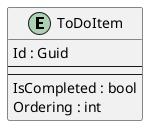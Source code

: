 @startuml

entity ToDoItem {
    Id : Guid
    --
    ' ToDoItemKeyCodePlaceholder
    --
    IsCompleted : bool
    Ordering : int
    ' ToDoItemPropertyCodePlaceholder
}

' EntityCodePlaceholder

' RelationshipCodePlaceholder

@enduml
